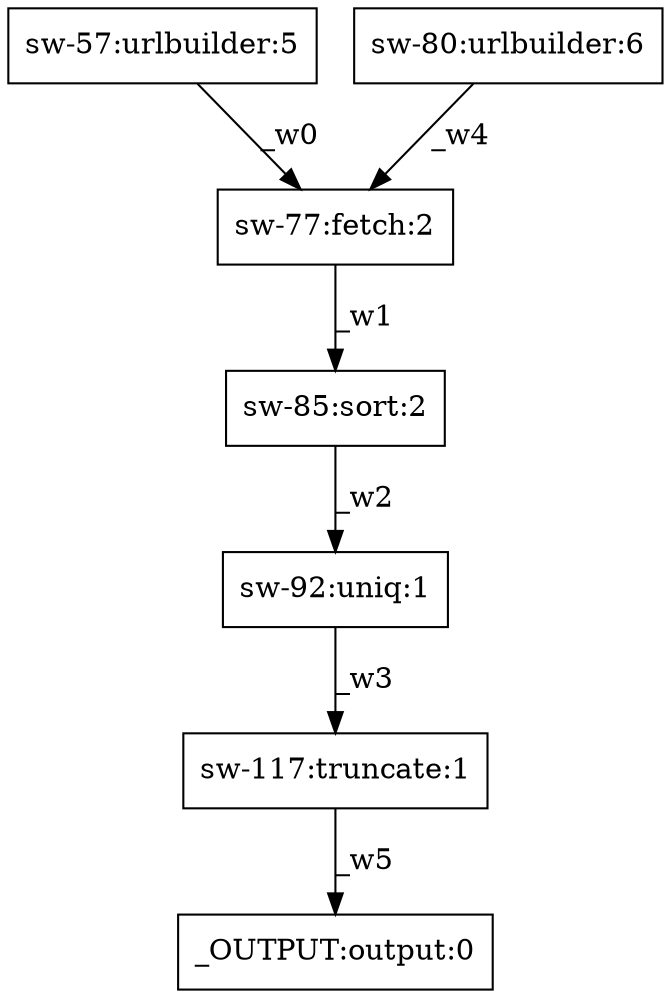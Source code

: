 digraph test1 { node [shape=box] "sw-85" [label="sw-85:sort:2"];"sw-57" [label="sw-57:urlbuilder:5"];"_OUTPUT" [label="_OUTPUT:output:0"];"sw-117" [label="sw-117:truncate:1"];"sw-92" [label="sw-92:uniq:1"];"sw-77" [label="sw-77:fetch:2"];"sw-80" [label="sw-80:urlbuilder:6"];"sw-57" -> "sw-77" [label="_w0"];"sw-77" -> "sw-85" [label="_w1"];"sw-85" -> "sw-92" [label="_w2"];"sw-92" -> "sw-117" [label="_w3"];"sw-80" -> "sw-77" [label="_w4"];"sw-117" -> "_OUTPUT" [label="_w5"];}